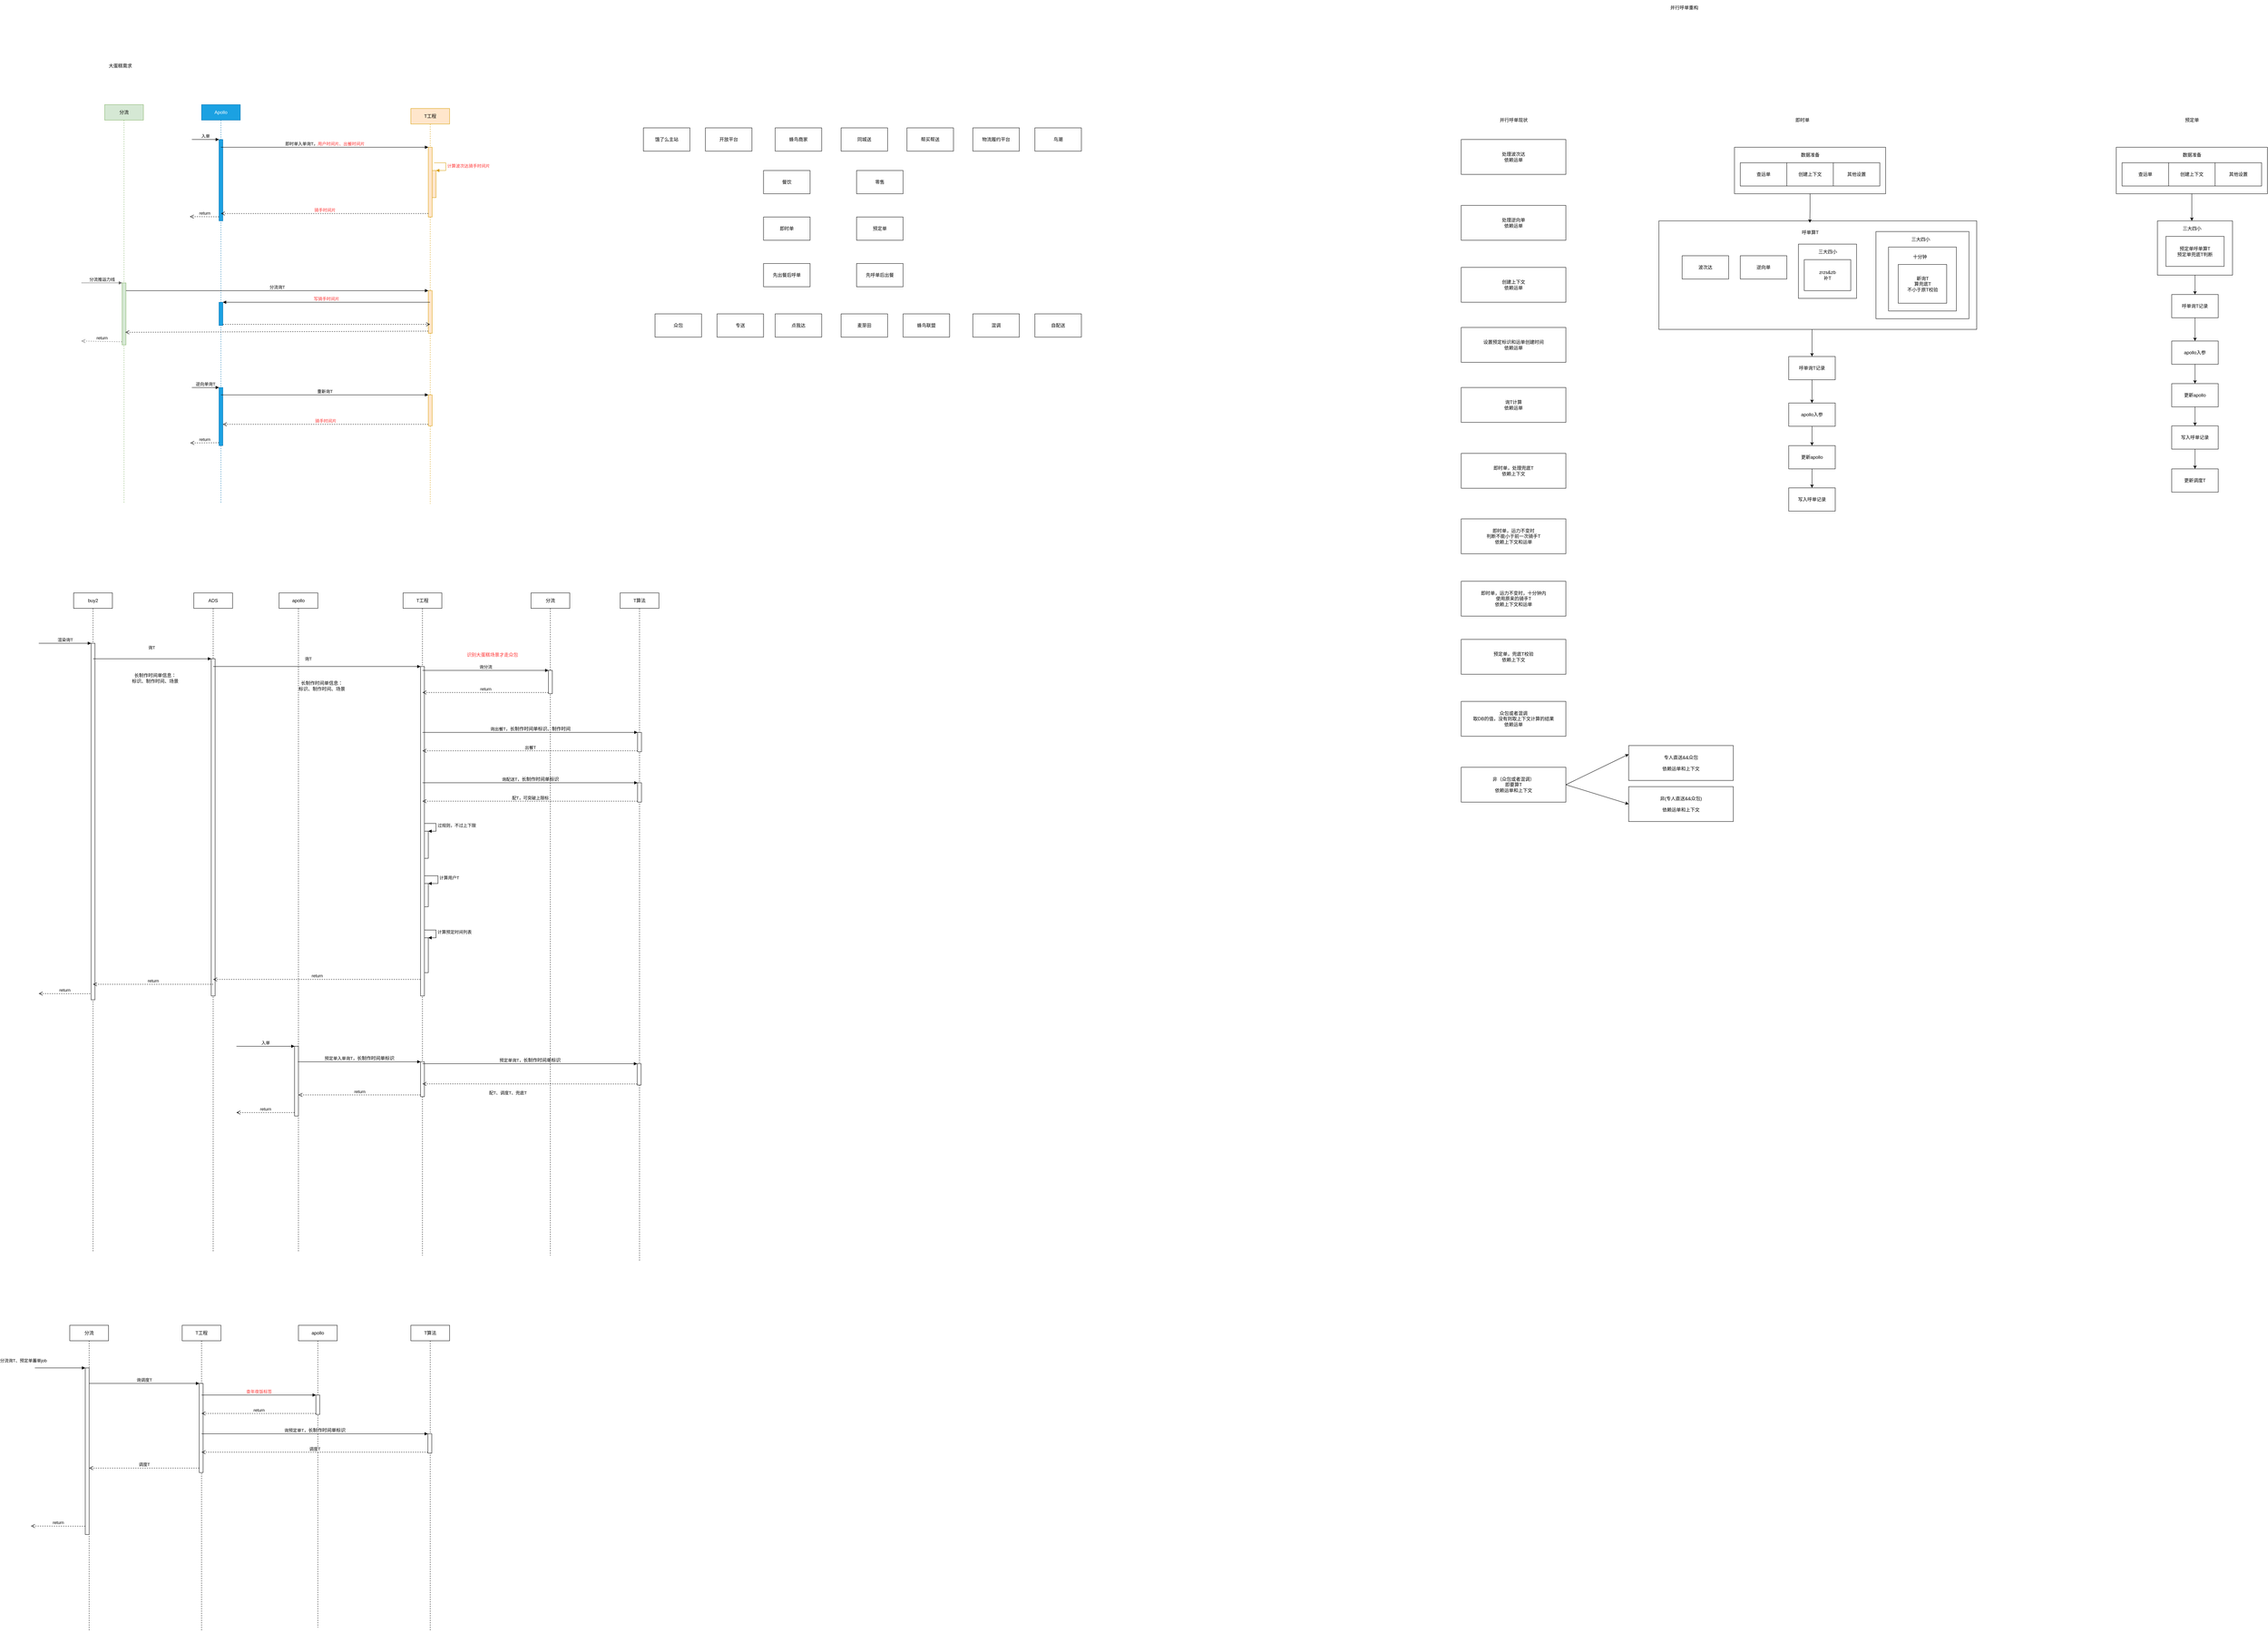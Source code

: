 <mxfile version="20.8.14" type="github">
  <diagram id="E3jALuVVR5PxI1aeyk7M" name="第 1 页">
    <mxGraphModel dx="3592" dy="2516" grid="1" gridSize="10" guides="1" tooltips="1" connect="1" arrows="1" fold="1" page="1" pageScale="1" pageWidth="827" pageHeight="1169" math="0" shadow="0">
      <root>
        <mxCell id="0" />
        <mxCell id="1" parent="0" />
        <mxCell id="zamYdvRCqPIExTTeQIOF-80" value="" style="edgeStyle=orthogonalEdgeStyle;rounded=0;orthogonalLoop=1;jettySize=auto;html=1;" edge="1" parent="1" source="zamYdvRCqPIExTTeQIOF-67" target="zamYdvRCqPIExTTeQIOF-77">
          <mxGeometry relative="1" as="geometry" />
        </mxCell>
        <mxCell id="zamYdvRCqPIExTTeQIOF-67" value="" style="whiteSpace=wrap;html=1;" vertex="1" parent="1">
          <mxGeometry x="5086.26" y="310" width="193.74" height="140" as="geometry" />
        </mxCell>
        <mxCell id="zamYdvRCqPIExTTeQIOF-45" value="" style="whiteSpace=wrap;html=1;" vertex="1" parent="1">
          <mxGeometry x="3800" y="310" width="820" height="280" as="geometry" />
        </mxCell>
        <mxCell id="zamYdvRCqPIExTTeQIOF-64" value="" style="whiteSpace=wrap;html=1;" vertex="1" parent="1">
          <mxGeometry x="4160" y="370" width="150" height="140" as="geometry" />
        </mxCell>
        <mxCell id="zamYdvRCqPIExTTeQIOF-48" style="edgeStyle=orthogonalEdgeStyle;rounded=0;orthogonalLoop=1;jettySize=auto;html=1;entryX=0.5;entryY=0;entryDx=0;entryDy=0;" edge="1" parent="1" source="zamYdvRCqPIExTTeQIOF-45" target="zamYdvRCqPIExTTeQIOF-44">
          <mxGeometry relative="1" as="geometry">
            <Array as="points">
              <mxPoint x="4195" y="630" />
              <mxPoint x="4195" y="630" />
            </Array>
          </mxGeometry>
        </mxCell>
        <mxCell id="zamYdvRCqPIExTTeQIOF-37" value="" style="whiteSpace=wrap;html=1;" vertex="1" parent="1">
          <mxGeometry x="4360" y="337.5" width="240" height="225" as="geometry" />
        </mxCell>
        <mxCell id="zamYdvRCqPIExTTeQIOF-35" value="" style="whiteSpace=wrap;html=1;" vertex="1" parent="1">
          <mxGeometry x="4392.5" y="377.5" width="175" height="165" as="geometry" />
        </mxCell>
        <mxCell id="e2RcNM_Y5yWlaevunkYN-1" value="Apollo" style="shape=umlLifeline;perimeter=lifelinePerimeter;whiteSpace=wrap;html=1;container=1;collapsible=0;recursiveResize=0;outlineConnect=0;fillColor=#1ba1e2;fontColor=#ffffff;strokeColor=#006EAF;" parent="1" vertex="1">
          <mxGeometry x="40" y="10" width="100" height="1030" as="geometry" />
        </mxCell>
        <mxCell id="e2RcNM_Y5yWlaevunkYN-4" value="" style="html=1;points=[];perimeter=orthogonalPerimeter;fillColor=#1ba1e2;fontColor=#ffffff;strokeColor=#006EAF;" parent="e2RcNM_Y5yWlaevunkYN-1" vertex="1">
          <mxGeometry x="45" y="90" width="10" height="210" as="geometry" />
        </mxCell>
        <mxCell id="e2RcNM_Y5yWlaevunkYN-5" value="入单" style="html=1;verticalAlign=bottom;endArrow=block;entryX=0;entryY=0;rounded=0;" parent="e2RcNM_Y5yWlaevunkYN-1" target="e2RcNM_Y5yWlaevunkYN-4" edge="1">
          <mxGeometry relative="1" as="geometry">
            <mxPoint x="-25" y="90" as="sourcePoint" />
          </mxGeometry>
        </mxCell>
        <mxCell id="e2RcNM_Y5yWlaevunkYN-6" value="return" style="html=1;verticalAlign=bottom;endArrow=open;dashed=1;endSize=8;exitX=0;exitY=0.95;rounded=0;" parent="e2RcNM_Y5yWlaevunkYN-1" source="e2RcNM_Y5yWlaevunkYN-4" edge="1">
          <mxGeometry relative="1" as="geometry">
            <mxPoint x="-30" y="289" as="targetPoint" />
          </mxGeometry>
        </mxCell>
        <mxCell id="e2RcNM_Y5yWlaevunkYN-29" value="" style="html=1;points=[];perimeter=orthogonalPerimeter;fontColor=#ffffff;fillColor=#1ba1e2;strokeColor=#006EAF;" parent="e2RcNM_Y5yWlaevunkYN-1" vertex="1">
          <mxGeometry x="45" y="510" width="10" height="60" as="geometry" />
        </mxCell>
        <mxCell id="e2RcNM_Y5yWlaevunkYN-55" value="" style="html=1;points=[];perimeter=orthogonalPerimeter;fontColor=#ffffff;fillColor=#1ba1e2;strokeColor=#006EAF;" parent="e2RcNM_Y5yWlaevunkYN-1" vertex="1">
          <mxGeometry x="45" y="730" width="10" height="150" as="geometry" />
        </mxCell>
        <mxCell id="e2RcNM_Y5yWlaevunkYN-56" value="逆向单询T" style="html=1;verticalAlign=bottom;endArrow=block;entryX=0;entryY=0;rounded=0;fontColor=#000000;" parent="e2RcNM_Y5yWlaevunkYN-1" target="e2RcNM_Y5yWlaevunkYN-55" edge="1">
          <mxGeometry relative="1" as="geometry">
            <mxPoint x="-25" y="730" as="sourcePoint" />
          </mxGeometry>
        </mxCell>
        <mxCell id="e2RcNM_Y5yWlaevunkYN-57" value="return" style="html=1;verticalAlign=bottom;endArrow=open;dashed=1;endSize=8;exitX=0;exitY=0.95;rounded=0;fontColor=#000000;" parent="e2RcNM_Y5yWlaevunkYN-1" source="e2RcNM_Y5yWlaevunkYN-55" edge="1">
          <mxGeometry relative="1" as="geometry">
            <mxPoint x="-29" y="873" as="targetPoint" />
          </mxGeometry>
        </mxCell>
        <mxCell id="e2RcNM_Y5yWlaevunkYN-2" value="T工程" style="shape=umlLifeline;perimeter=lifelinePerimeter;whiteSpace=wrap;html=1;container=1;collapsible=0;recursiveResize=0;outlineConnect=0;fillColor=#ffe6cc;strokeColor=#d79b00;" parent="1" vertex="1">
          <mxGeometry x="580" y="20" width="100" height="1020" as="geometry" />
        </mxCell>
        <mxCell id="e2RcNM_Y5yWlaevunkYN-7" value="" style="html=1;points=[];perimeter=orthogonalPerimeter;fillColor=#ffe6cc;strokeColor=#d79b00;" parent="e2RcNM_Y5yWlaevunkYN-2" vertex="1">
          <mxGeometry x="45" y="100" width="10" height="180" as="geometry" />
        </mxCell>
        <mxCell id="e2RcNM_Y5yWlaevunkYN-13" value="" style="html=1;points=[];perimeter=orthogonalPerimeter;fillColor=#ffe6cc;strokeColor=#d79b00;" parent="e2RcNM_Y5yWlaevunkYN-2" vertex="1">
          <mxGeometry x="45" y="470" width="10" height="110" as="geometry" />
        </mxCell>
        <mxCell id="e2RcNM_Y5yWlaevunkYN-26" value="" style="html=1;points=[];perimeter=orthogonalPerimeter;fillColor=#ffe6cc;strokeColor=#d79b00;" parent="e2RcNM_Y5yWlaevunkYN-2" vertex="1">
          <mxGeometry x="55" y="160" width="10" height="70" as="geometry" />
        </mxCell>
        <mxCell id="e2RcNM_Y5yWlaevunkYN-27" value="&lt;font color=&quot;#ff3333&quot;&gt;计算波次达骑手时间片&lt;/font&gt;" style="edgeStyle=orthogonalEdgeStyle;html=1;align=left;spacingLeft=2;endArrow=block;rounded=0;entryX=1;entryY=0;fontColor=#000000;fillColor=#ffe6cc;strokeColor=#d79b00;" parent="e2RcNM_Y5yWlaevunkYN-2" target="e2RcNM_Y5yWlaevunkYN-26" edge="1">
          <mxGeometry relative="1" as="geometry">
            <mxPoint x="60" y="140" as="sourcePoint" />
            <Array as="points">
              <mxPoint x="90" y="140" />
            </Array>
          </mxGeometry>
        </mxCell>
        <mxCell id="e2RcNM_Y5yWlaevunkYN-58" value="" style="html=1;points=[];perimeter=orthogonalPerimeter;fillColor=#ffe6cc;strokeColor=#d79b00;" parent="e2RcNM_Y5yWlaevunkYN-2" vertex="1">
          <mxGeometry x="45" y="739" width="10" height="80" as="geometry" />
        </mxCell>
        <mxCell id="e2RcNM_Y5yWlaevunkYN-3" value="分流" style="shape=umlLifeline;perimeter=lifelinePerimeter;whiteSpace=wrap;html=1;container=1;collapsible=0;recursiveResize=0;outlineConnect=0;fillColor=#d5e8d4;strokeColor=#82b366;" parent="1" vertex="1">
          <mxGeometry x="-210" y="10" width="100" height="1030" as="geometry" />
        </mxCell>
        <mxCell id="e2RcNM_Y5yWlaevunkYN-10" value="" style="html=1;points=[];perimeter=orthogonalPerimeter;fillColor=#d5e8d4;strokeColor=#82b366;" parent="e2RcNM_Y5yWlaevunkYN-3" vertex="1">
          <mxGeometry x="45" y="460" width="10" height="160" as="geometry" />
        </mxCell>
        <mxCell id="e2RcNM_Y5yWlaevunkYN-11" value="分流推运力线" style="html=1;verticalAlign=bottom;endArrow=block;entryX=0;entryY=0;rounded=0;fillColor=#f5f5f5;strokeColor=#666666;" parent="e2RcNM_Y5yWlaevunkYN-3" target="e2RcNM_Y5yWlaevunkYN-10" edge="1">
          <mxGeometry relative="1" as="geometry">
            <mxPoint x="-60" y="460" as="sourcePoint" />
          </mxGeometry>
        </mxCell>
        <mxCell id="e2RcNM_Y5yWlaevunkYN-12" value="return" style="html=1;verticalAlign=bottom;endArrow=open;dashed=1;endSize=8;exitX=0;exitY=0.95;rounded=0;fillColor=#f5f5f5;strokeColor=#666666;" parent="e2RcNM_Y5yWlaevunkYN-3" source="e2RcNM_Y5yWlaevunkYN-10" edge="1">
          <mxGeometry relative="1" as="geometry">
            <mxPoint x="-60" y="610" as="targetPoint" />
          </mxGeometry>
        </mxCell>
        <mxCell id="e2RcNM_Y5yWlaevunkYN-8" value="即时单入单询T，&lt;font color=&quot;#ff3333&quot;&gt;用户时间片、出餐时间片&lt;/font&gt;" style="html=1;verticalAlign=bottom;endArrow=block;entryX=0;entryY=0;rounded=0;" parent="1" source="e2RcNM_Y5yWlaevunkYN-1" target="e2RcNM_Y5yWlaevunkYN-7" edge="1">
          <mxGeometry relative="1" as="geometry">
            <mxPoint x="195" y="110" as="sourcePoint" />
          </mxGeometry>
        </mxCell>
        <mxCell id="e2RcNM_Y5yWlaevunkYN-9" value="&lt;font color=&quot;#ff3333&quot;&gt;骑手时间片&lt;/font&gt;" style="html=1;verticalAlign=bottom;endArrow=open;dashed=1;endSize=8;exitX=0;exitY=0.95;rounded=0;" parent="1" source="e2RcNM_Y5yWlaevunkYN-7" target="e2RcNM_Y5yWlaevunkYN-1" edge="1">
          <mxGeometry relative="1" as="geometry">
            <mxPoint x="200" y="170" as="targetPoint" />
          </mxGeometry>
        </mxCell>
        <mxCell id="e2RcNM_Y5yWlaevunkYN-14" value="分流询T" style="html=1;verticalAlign=bottom;endArrow=block;entryX=0;entryY=0;rounded=0;" parent="1" source="e2RcNM_Y5yWlaevunkYN-10" target="e2RcNM_Y5yWlaevunkYN-13" edge="1">
          <mxGeometry relative="1" as="geometry">
            <mxPoint x="-160" y="500" as="sourcePoint" />
          </mxGeometry>
        </mxCell>
        <mxCell id="e2RcNM_Y5yWlaevunkYN-15" value="" style="html=1;verticalAlign=bottom;endArrow=open;dashed=1;endSize=8;exitX=0;exitY=0.95;rounded=0;entryX=0.844;entryY=0.797;entryDx=0;entryDy=0;entryPerimeter=0;" parent="1" source="e2RcNM_Y5yWlaevunkYN-13" target="e2RcNM_Y5yWlaevunkYN-10" edge="1">
          <mxGeometry relative="1" as="geometry">
            <mxPoint x="-161" y="576" as="targetPoint" />
          </mxGeometry>
        </mxCell>
        <mxCell id="e2RcNM_Y5yWlaevunkYN-30" value="写骑手时间片" style="html=1;verticalAlign=bottom;endArrow=block;entryX=1;entryY=0;rounded=0;fontColor=#FF3333;" parent="1" source="e2RcNM_Y5yWlaevunkYN-2" target="e2RcNM_Y5yWlaevunkYN-29" edge="1">
          <mxGeometry relative="1" as="geometry">
            <mxPoint x="155" y="510" as="sourcePoint" />
          </mxGeometry>
        </mxCell>
        <mxCell id="e2RcNM_Y5yWlaevunkYN-31" value="" style="html=1;verticalAlign=bottom;endArrow=open;dashed=1;endSize=8;exitX=1;exitY=0.95;rounded=0;fontColor=#FF3333;" parent="1" source="e2RcNM_Y5yWlaevunkYN-29" target="e2RcNM_Y5yWlaevunkYN-2" edge="1">
          <mxGeometry relative="1" as="geometry">
            <mxPoint x="155" y="567" as="targetPoint" />
          </mxGeometry>
        </mxCell>
        <mxCell id="e2RcNM_Y5yWlaevunkYN-35" value="饿了么主站" style="whiteSpace=wrap;html=1;fontColor=#000000;" parent="1" vertex="1">
          <mxGeometry x="1180" y="70" width="120" height="60" as="geometry" />
        </mxCell>
        <mxCell id="e2RcNM_Y5yWlaevunkYN-36" value="开放平台" style="whiteSpace=wrap;html=1;fontColor=#000000;" parent="1" vertex="1">
          <mxGeometry x="1340" y="70" width="120" height="60" as="geometry" />
        </mxCell>
        <mxCell id="e2RcNM_Y5yWlaevunkYN-37" value="同城送" style="whiteSpace=wrap;html=1;fontColor=#000000;" parent="1" vertex="1">
          <mxGeometry x="1690" y="70" width="120" height="60" as="geometry" />
        </mxCell>
        <mxCell id="e2RcNM_Y5yWlaevunkYN-38" value="帮买帮送" style="whiteSpace=wrap;html=1;fontColor=#000000;" parent="1" vertex="1">
          <mxGeometry x="1860" y="70" width="120" height="60" as="geometry" />
        </mxCell>
        <mxCell id="e2RcNM_Y5yWlaevunkYN-39" value="物流履约平台" style="whiteSpace=wrap;html=1;fontColor=#000000;" parent="1" vertex="1">
          <mxGeometry x="2030" y="70" width="120" height="60" as="geometry" />
        </mxCell>
        <mxCell id="e2RcNM_Y5yWlaevunkYN-40" value="鸟潮" style="whiteSpace=wrap;html=1;fontColor=#000000;" parent="1" vertex="1">
          <mxGeometry x="2190" y="70" width="120" height="60" as="geometry" />
        </mxCell>
        <mxCell id="e2RcNM_Y5yWlaevunkYN-41" value="餐饮" style="whiteSpace=wrap;html=1;fontColor=#000000;" parent="1" vertex="1">
          <mxGeometry x="1490" y="180" width="120" height="60" as="geometry" />
        </mxCell>
        <mxCell id="e2RcNM_Y5yWlaevunkYN-42" value="零售" style="whiteSpace=wrap;html=1;fontColor=#000000;" parent="1" vertex="1">
          <mxGeometry x="1730" y="180" width="120" height="60" as="geometry" />
        </mxCell>
        <mxCell id="e2RcNM_Y5yWlaevunkYN-43" value="众包" style="whiteSpace=wrap;html=1;fontColor=#000000;" parent="1" vertex="1">
          <mxGeometry x="1210" y="550" width="120" height="60" as="geometry" />
        </mxCell>
        <mxCell id="e2RcNM_Y5yWlaevunkYN-44" value="专送" style="whiteSpace=wrap;html=1;fontColor=#000000;" parent="1" vertex="1">
          <mxGeometry x="1370" y="550" width="120" height="60" as="geometry" />
        </mxCell>
        <mxCell id="e2RcNM_Y5yWlaevunkYN-45" value="混调" style="whiteSpace=wrap;html=1;fontColor=#000000;" parent="1" vertex="1">
          <mxGeometry x="2030" y="550" width="120" height="60" as="geometry" />
        </mxCell>
        <mxCell id="e2RcNM_Y5yWlaevunkYN-46" value="自配送" style="whiteSpace=wrap;html=1;fontColor=#000000;" parent="1" vertex="1">
          <mxGeometry x="2190" y="550" width="120" height="60" as="geometry" />
        </mxCell>
        <mxCell id="e2RcNM_Y5yWlaevunkYN-47" value="即时单" style="whiteSpace=wrap;html=1;fontColor=#000000;" parent="1" vertex="1">
          <mxGeometry x="1490" y="300" width="120" height="60" as="geometry" />
        </mxCell>
        <mxCell id="e2RcNM_Y5yWlaevunkYN-48" value="预定单" style="whiteSpace=wrap;html=1;fontColor=#000000;" parent="1" vertex="1">
          <mxGeometry x="1730" y="300" width="120" height="60" as="geometry" />
        </mxCell>
        <mxCell id="e2RcNM_Y5yWlaevunkYN-49" value="先出餐后呼单" style="whiteSpace=wrap;html=1;fontColor=#000000;" parent="1" vertex="1">
          <mxGeometry x="1490" y="420" width="120" height="60" as="geometry" />
        </mxCell>
        <mxCell id="e2RcNM_Y5yWlaevunkYN-50" value="先呼单后出餐" style="whiteSpace=wrap;html=1;fontColor=#000000;" parent="1" vertex="1">
          <mxGeometry x="1730" y="420" width="120" height="60" as="geometry" />
        </mxCell>
        <mxCell id="e2RcNM_Y5yWlaevunkYN-51" value="蜂鸟商家" style="whiteSpace=wrap;html=1;fontColor=#000000;" parent="1" vertex="1">
          <mxGeometry x="1520" y="70" width="120" height="60" as="geometry" />
        </mxCell>
        <mxCell id="e2RcNM_Y5yWlaevunkYN-52" value="点我达" style="whiteSpace=wrap;html=1;fontColor=#000000;" parent="1" vertex="1">
          <mxGeometry x="1520" y="550" width="120" height="60" as="geometry" />
        </mxCell>
        <mxCell id="e2RcNM_Y5yWlaevunkYN-53" value="麦芽田" style="whiteSpace=wrap;html=1;fontColor=#000000;" parent="1" vertex="1">
          <mxGeometry x="1690" y="550" width="120" height="60" as="geometry" />
        </mxCell>
        <mxCell id="e2RcNM_Y5yWlaevunkYN-54" value="蜂鸟联盟" style="whiteSpace=wrap;html=1;fontColor=#000000;" parent="1" vertex="1">
          <mxGeometry x="1850" y="550" width="120" height="60" as="geometry" />
        </mxCell>
        <mxCell id="e2RcNM_Y5yWlaevunkYN-59" value="重新询T" style="html=1;verticalAlign=bottom;endArrow=block;entryX=0;entryY=0;rounded=0;fontColor=#000000;" parent="1" target="e2RcNM_Y5yWlaevunkYN-58" edge="1">
          <mxGeometry relative="1" as="geometry">
            <mxPoint x="90.25" y="759" as="sourcePoint" />
          </mxGeometry>
        </mxCell>
        <mxCell id="e2RcNM_Y5yWlaevunkYN-60" value="&lt;span style=&quot;color: rgb(255, 51, 51);&quot;&gt;骑手时间片&lt;/span&gt;" style="html=1;verticalAlign=bottom;endArrow=open;dashed=1;endSize=8;exitX=0;exitY=0.95;rounded=0;fontColor=#000000;" parent="1" source="e2RcNM_Y5yWlaevunkYN-58" target="e2RcNM_Y5yWlaevunkYN-55" edge="1">
          <mxGeometry relative="1" as="geometry">
            <mxPoint x="555" y="835" as="targetPoint" />
          </mxGeometry>
        </mxCell>
        <mxCell id="AoUmKHOgmjfq3gmo8bAv-2" value="buy2" style="shape=umlLifeline;perimeter=lifelinePerimeter;whiteSpace=wrap;html=1;container=1;collapsible=0;recursiveResize=0;outlineConnect=0;" parent="1" vertex="1">
          <mxGeometry x="-290" y="1270" width="100" height="1700" as="geometry" />
        </mxCell>
        <mxCell id="AoUmKHOgmjfq3gmo8bAv-10" value="" style="html=1;points=[];perimeter=orthogonalPerimeter;" parent="AoUmKHOgmjfq3gmo8bAv-2" vertex="1">
          <mxGeometry x="45" y="130" width="10" height="920" as="geometry" />
        </mxCell>
        <mxCell id="AoUmKHOgmjfq3gmo8bAv-11" value="渲染询T" style="html=1;verticalAlign=bottom;endArrow=block;entryX=0;entryY=0;rounded=0;" parent="AoUmKHOgmjfq3gmo8bAv-2" target="AoUmKHOgmjfq3gmo8bAv-10" edge="1">
          <mxGeometry relative="1" as="geometry">
            <mxPoint x="-90" y="130" as="sourcePoint" />
          </mxGeometry>
        </mxCell>
        <mxCell id="AoUmKHOgmjfq3gmo8bAv-12" value="return" style="html=1;verticalAlign=bottom;endArrow=open;dashed=1;endSize=8;rounded=0;exitX=-0.2;exitY=0.983;exitDx=0;exitDy=0;exitPerimeter=0;" parent="AoUmKHOgmjfq3gmo8bAv-2" source="AoUmKHOgmjfq3gmo8bAv-10" edge="1">
          <mxGeometry relative="1" as="geometry">
            <mxPoint x="-90" y="1034" as="targetPoint" />
          </mxGeometry>
        </mxCell>
        <mxCell id="AoUmKHOgmjfq3gmo8bAv-3" value="ADS" style="shape=umlLifeline;perimeter=lifelinePerimeter;whiteSpace=wrap;html=1;container=1;collapsible=0;recursiveResize=0;outlineConnect=0;" parent="1" vertex="1">
          <mxGeometry x="20" y="1270" width="100" height="1700" as="geometry" />
        </mxCell>
        <mxCell id="AoUmKHOgmjfq3gmo8bAv-13" value="" style="html=1;points=[];perimeter=orthogonalPerimeter;" parent="AoUmKHOgmjfq3gmo8bAv-3" vertex="1">
          <mxGeometry x="45" y="170" width="10" height="870" as="geometry" />
        </mxCell>
        <mxCell id="AoUmKHOgmjfq3gmo8bAv-4" value="T工程" style="shape=umlLifeline;perimeter=lifelinePerimeter;whiteSpace=wrap;html=1;container=1;collapsible=0;recursiveResize=0;outlineConnect=0;" parent="1" vertex="1">
          <mxGeometry x="560" y="1270" width="100" height="1710" as="geometry" />
        </mxCell>
        <mxCell id="AoUmKHOgmjfq3gmo8bAv-16" value="" style="html=1;points=[];perimeter=orthogonalPerimeter;" parent="AoUmKHOgmjfq3gmo8bAv-4" vertex="1">
          <mxGeometry x="45" y="190" width="10" height="850" as="geometry" />
        </mxCell>
        <mxCell id="AoUmKHOgmjfq3gmo8bAv-35" value="" style="html=1;points=[];perimeter=orthogonalPerimeter;" parent="AoUmKHOgmjfq3gmo8bAv-4" vertex="1">
          <mxGeometry x="55" y="615" width="10" height="70" as="geometry" />
        </mxCell>
        <mxCell id="AoUmKHOgmjfq3gmo8bAv-36" value="过规则，不过上下限" style="edgeStyle=orthogonalEdgeStyle;html=1;align=left;spacingLeft=2;endArrow=block;rounded=0;entryX=1;entryY=0;fontColor=#000000;" parent="AoUmKHOgmjfq3gmo8bAv-4" target="AoUmKHOgmjfq3gmo8bAv-35" edge="1">
          <mxGeometry relative="1" as="geometry">
            <mxPoint x="55" y="595" as="sourcePoint" />
            <Array as="points">
              <mxPoint x="85" y="595" />
            </Array>
          </mxGeometry>
        </mxCell>
        <mxCell id="AoUmKHOgmjfq3gmo8bAv-37" value="" style="html=1;points=[];perimeter=orthogonalPerimeter;" parent="AoUmKHOgmjfq3gmo8bAv-4" vertex="1">
          <mxGeometry x="55" y="750" width="10" height="60" as="geometry" />
        </mxCell>
        <mxCell id="AoUmKHOgmjfq3gmo8bAv-38" value="计算用户T" style="edgeStyle=orthogonalEdgeStyle;html=1;align=left;spacingLeft=2;endArrow=block;rounded=0;entryX=1;entryY=0;" parent="AoUmKHOgmjfq3gmo8bAv-4" target="AoUmKHOgmjfq3gmo8bAv-37" edge="1">
          <mxGeometry relative="1" as="geometry">
            <mxPoint x="55" y="730" as="sourcePoint" />
            <Array as="points">
              <mxPoint x="90" y="730" />
            </Array>
          </mxGeometry>
        </mxCell>
        <mxCell id="AoUmKHOgmjfq3gmo8bAv-39" value="" style="html=1;points=[];perimeter=orthogonalPerimeter;" parent="AoUmKHOgmjfq3gmo8bAv-4" vertex="1">
          <mxGeometry x="55" y="890" width="10" height="90" as="geometry" />
        </mxCell>
        <mxCell id="AoUmKHOgmjfq3gmo8bAv-40" value="计算预定时间列表" style="edgeStyle=orthogonalEdgeStyle;html=1;align=left;spacingLeft=2;endArrow=block;rounded=0;entryX=1;entryY=0;" parent="AoUmKHOgmjfq3gmo8bAv-4" target="AoUmKHOgmjfq3gmo8bAv-39" edge="1">
          <mxGeometry relative="1" as="geometry">
            <mxPoint x="55" y="870" as="sourcePoint" />
            <Array as="points">
              <mxPoint x="85" y="870" />
            </Array>
          </mxGeometry>
        </mxCell>
        <mxCell id="AoUmKHOgmjfq3gmo8bAv-50" value="" style="html=1;points=[];perimeter=orthogonalPerimeter;" parent="AoUmKHOgmjfq3gmo8bAv-4" vertex="1">
          <mxGeometry x="45" y="1210" width="10" height="90" as="geometry" />
        </mxCell>
        <mxCell id="AoUmKHOgmjfq3gmo8bAv-6" value="T算法" style="shape=umlLifeline;perimeter=lifelinePerimeter;whiteSpace=wrap;html=1;container=1;collapsible=0;recursiveResize=0;outlineConnect=0;" parent="1" vertex="1">
          <mxGeometry x="1120" y="1270" width="100" height="1725" as="geometry" />
        </mxCell>
        <mxCell id="AoUmKHOgmjfq3gmo8bAv-25" value="" style="html=1;points=[];perimeter=orthogonalPerimeter;" parent="AoUmKHOgmjfq3gmo8bAv-6" vertex="1">
          <mxGeometry x="45" y="360" width="10" height="50" as="geometry" />
        </mxCell>
        <mxCell id="AoUmKHOgmjfq3gmo8bAv-32" value="" style="html=1;points=[];perimeter=orthogonalPerimeter;" parent="AoUmKHOgmjfq3gmo8bAv-6" vertex="1">
          <mxGeometry x="45" y="490" width="10" height="50" as="geometry" />
        </mxCell>
        <mxCell id="AoUmKHOgmjfq3gmo8bAv-53" value="" style="html=1;points=[];perimeter=orthogonalPerimeter;" parent="AoUmKHOgmjfq3gmo8bAv-6" vertex="1">
          <mxGeometry x="44" y="1215" width="10" height="55" as="geometry" />
        </mxCell>
        <mxCell id="AoUmKHOgmjfq3gmo8bAv-14" value="&lt;font color=&quot;#000000&quot;&gt;询T&lt;/font&gt;" style="html=1;verticalAlign=bottom;endArrow=block;entryX=0;entryY=0;rounded=0;fontColor=#FF3333;" parent="1" source="AoUmKHOgmjfq3gmo8bAv-2" target="AoUmKHOgmjfq3gmo8bAv-13" edge="1">
          <mxGeometry x="-0.014" y="20" relative="1" as="geometry">
            <mxPoint x="5" y="1440" as="sourcePoint" />
            <mxPoint as="offset" />
          </mxGeometry>
        </mxCell>
        <mxCell id="AoUmKHOgmjfq3gmo8bAv-17" value="" style="html=1;verticalAlign=bottom;endArrow=block;entryX=0;entryY=0;rounded=0;" parent="1" source="AoUmKHOgmjfq3gmo8bAv-3" target="AoUmKHOgmjfq3gmo8bAv-16" edge="1">
          <mxGeometry relative="1" as="geometry">
            <mxPoint x="455" y="1460" as="sourcePoint" />
          </mxGeometry>
        </mxCell>
        <mxCell id="AoUmKHOgmjfq3gmo8bAv-19" value="&lt;span style=&quot;font-size: 11px; background-color: rgb(255, 255, 255);&quot;&gt;&lt;font color=&quot;#000000&quot;&gt;询T&lt;/font&gt;&lt;/span&gt;" style="text;html=1;align=center;verticalAlign=middle;resizable=0;points=[];autosize=1;strokeColor=none;fillColor=none;fontColor=#FF3333;" parent="1" vertex="1">
          <mxGeometry x="290" y="1420" width="50" height="40" as="geometry" />
        </mxCell>
        <mxCell id="AoUmKHOgmjfq3gmo8bAv-26" value="&lt;font color=&quot;#000000&quot;&gt;询出餐T，&lt;/font&gt;&lt;span style=&quot;color: rgb(0, 0, 0); font-size: 12px; background-color: rgb(251, 251, 251);&quot;&gt;长制作时间单标识、制作时间&lt;/span&gt;" style="html=1;verticalAlign=bottom;endArrow=block;entryX=0;entryY=0;rounded=0;fontColor=#FF3333;" parent="1" source="AoUmKHOgmjfq3gmo8bAv-4" target="AoUmKHOgmjfq3gmo8bAv-25" edge="1">
          <mxGeometry relative="1" as="geometry">
            <mxPoint x="650" y="1620" as="sourcePoint" />
          </mxGeometry>
        </mxCell>
        <mxCell id="AoUmKHOgmjfq3gmo8bAv-27" value="出餐T" style="html=1;verticalAlign=bottom;endArrow=open;dashed=1;endSize=8;exitX=0;exitY=0.95;rounded=0;" parent="1" source="AoUmKHOgmjfq3gmo8bAv-25" target="AoUmKHOgmjfq3gmo8bAv-4" edge="1">
          <mxGeometry relative="1" as="geometry">
            <mxPoint x="740" y="1677" as="targetPoint" />
          </mxGeometry>
        </mxCell>
        <mxCell id="AoUmKHOgmjfq3gmo8bAv-33" value="&lt;font color=&quot;#000000&quot;&gt;询配送T，&lt;/font&gt;&lt;span style=&quot;color: rgb(0, 0, 0); font-size: 12px; background-color: rgb(251, 251, 251);&quot;&gt;长制作时间单标识&lt;/span&gt;" style="html=1;verticalAlign=bottom;endArrow=block;entryX=0;entryY=0;rounded=0;fontColor=#FF3333;" parent="1" source="AoUmKHOgmjfq3gmo8bAv-4" target="AoUmKHOgmjfq3gmo8bAv-32" edge="1">
          <mxGeometry relative="1" as="geometry">
            <mxPoint x="1078" y="1760" as="sourcePoint" />
          </mxGeometry>
        </mxCell>
        <mxCell id="AoUmKHOgmjfq3gmo8bAv-34" value="配T，可突破上限标" style="html=1;verticalAlign=bottom;endArrow=open;dashed=1;endSize=8;exitX=0;exitY=0.95;rounded=0;" parent="1" source="AoUmKHOgmjfq3gmo8bAv-32" target="AoUmKHOgmjfq3gmo8bAv-4" edge="1">
          <mxGeometry relative="1" as="geometry">
            <mxPoint x="1078" y="1836" as="targetPoint" />
          </mxGeometry>
        </mxCell>
        <mxCell id="AoUmKHOgmjfq3gmo8bAv-18" value="return" style="html=1;verticalAlign=bottom;endArrow=open;dashed=1;endSize=8;exitX=0;exitY=0.95;rounded=0;" parent="1" source="AoUmKHOgmjfq3gmo8bAv-16" target="AoUmKHOgmjfq3gmo8bAv-3" edge="1">
          <mxGeometry relative="1" as="geometry">
            <mxPoint x="340" y="1906" as="targetPoint" />
          </mxGeometry>
        </mxCell>
        <mxCell id="AoUmKHOgmjfq3gmo8bAv-15" value="return" style="html=1;verticalAlign=bottom;endArrow=open;dashed=1;endSize=8;rounded=0;" parent="1" target="AoUmKHOgmjfq3gmo8bAv-2" edge="1">
          <mxGeometry relative="1" as="geometry">
            <mxPoint x="-80" y="2272.667" as="targetPoint" />
            <mxPoint x="70" y="2280" as="sourcePoint" />
          </mxGeometry>
        </mxCell>
        <mxCell id="AoUmKHOgmjfq3gmo8bAv-42" value="apollo" style="shape=umlLifeline;perimeter=lifelinePerimeter;whiteSpace=wrap;html=1;container=1;collapsible=0;recursiveResize=0;outlineConnect=0;" parent="1" vertex="1">
          <mxGeometry x="240" y="1270" width="100" height="1700" as="geometry" />
        </mxCell>
        <mxCell id="AoUmKHOgmjfq3gmo8bAv-47" value="" style="html=1;points=[];perimeter=orthogonalPerimeter;" parent="AoUmKHOgmjfq3gmo8bAv-42" vertex="1">
          <mxGeometry x="40" y="1170" width="10" height="180" as="geometry" />
        </mxCell>
        <mxCell id="AoUmKHOgmjfq3gmo8bAv-48" value="入单" style="html=1;verticalAlign=bottom;endArrow=block;entryX=0;entryY=0;rounded=0;" parent="AoUmKHOgmjfq3gmo8bAv-42" target="AoUmKHOgmjfq3gmo8bAv-47" edge="1">
          <mxGeometry relative="1" as="geometry">
            <mxPoint x="-110" y="1170" as="sourcePoint" />
          </mxGeometry>
        </mxCell>
        <mxCell id="AoUmKHOgmjfq3gmo8bAv-49" value="return" style="html=1;verticalAlign=bottom;endArrow=open;dashed=1;endSize=8;exitX=0;exitY=0.95;rounded=0;" parent="AoUmKHOgmjfq3gmo8bAv-42" source="AoUmKHOgmjfq3gmo8bAv-47" edge="1">
          <mxGeometry relative="1" as="geometry">
            <mxPoint x="-110" y="1341" as="targetPoint" />
          </mxGeometry>
        </mxCell>
        <mxCell id="AoUmKHOgmjfq3gmo8bAv-51" value="&lt;font color=&quot;#000000&quot;&gt;预定单入单询T，&lt;/font&gt;&lt;span style=&quot;color: rgb(0, 0, 0); font-size: 12px; background-color: rgb(251, 251, 251);&quot;&gt;长制作时间单标识&lt;/span&gt;" style="html=1;verticalAlign=bottom;endArrow=block;entryX=0;entryY=0;rounded=0;fontColor=#FF3333;" parent="1" target="AoUmKHOgmjfq3gmo8bAv-50" edge="1">
          <mxGeometry relative="1" as="geometry">
            <mxPoint x="288.5" y="2480" as="sourcePoint" />
          </mxGeometry>
        </mxCell>
        <mxCell id="AoUmKHOgmjfq3gmo8bAv-54" value="&lt;font color=&quot;#000000&quot;&gt;预定单询T，&lt;/font&gt;&lt;span style=&quot;color: rgb(0, 0, 0); font-size: 12px; background-color: rgb(251, 251, 251);&quot;&gt;长制作时间单标识&lt;/span&gt;" style="html=1;verticalAlign=bottom;endArrow=block;entryX=0;entryY=0;rounded=0;fontColor=#FF3333;" parent="1" source="AoUmKHOgmjfq3gmo8bAv-4" target="AoUmKHOgmjfq3gmo8bAv-53" edge="1">
          <mxGeometry relative="1" as="geometry">
            <mxPoint x="553.5" y="2490" as="sourcePoint" />
          </mxGeometry>
        </mxCell>
        <mxCell id="AoUmKHOgmjfq3gmo8bAv-55" value="" style="html=1;verticalAlign=bottom;endArrow=open;dashed=1;endSize=8;exitX=0;exitY=0.95;rounded=0;" parent="1" source="AoUmKHOgmjfq3gmo8bAv-53" edge="1">
          <mxGeometry relative="1" as="geometry">
            <mxPoint x="610" y="2537" as="targetPoint" />
          </mxGeometry>
        </mxCell>
        <mxCell id="AoUmKHOgmjfq3gmo8bAv-57" value="&lt;span style=&quot;font-size: 11px; background-color: rgb(255, 255, 255);&quot;&gt;配T、调度T、兜底T&lt;/span&gt;" style="text;html=1;align=center;verticalAlign=middle;resizable=0;points=[];autosize=1;strokeColor=none;fillColor=none;" parent="1" vertex="1">
          <mxGeometry x="740" y="2540" width="180" height="40" as="geometry" />
        </mxCell>
        <mxCell id="AoUmKHOgmjfq3gmo8bAv-52" value="return" style="html=1;verticalAlign=bottom;endArrow=open;dashed=1;endSize=8;exitX=0;exitY=0.95;rounded=0;" parent="1" source="AoUmKHOgmjfq3gmo8bAv-50" target="AoUmKHOgmjfq3gmo8bAv-47" edge="1">
          <mxGeometry relative="1" as="geometry">
            <mxPoint x="450" y="2594" as="targetPoint" />
          </mxGeometry>
        </mxCell>
        <mxCell id="AoUmKHOgmjfq3gmo8bAv-59" value="分流" style="shape=umlLifeline;perimeter=lifelinePerimeter;whiteSpace=wrap;html=1;container=1;collapsible=0;recursiveResize=0;outlineConnect=0;fontColor=#000000;" parent="1" vertex="1">
          <mxGeometry x="-300" y="3160" width="100" height="790" as="geometry" />
        </mxCell>
        <mxCell id="AoUmKHOgmjfq3gmo8bAv-62" value="" style="html=1;points=[];perimeter=orthogonalPerimeter;fontColor=#000000;" parent="AoUmKHOgmjfq3gmo8bAv-59" vertex="1">
          <mxGeometry x="40" y="110" width="10" height="430" as="geometry" />
        </mxCell>
        <mxCell id="AoUmKHOgmjfq3gmo8bAv-63" value="分流询T、预定单蓄单job" style="html=1;verticalAlign=bottom;endArrow=block;entryX=0;entryY=0;rounded=0;fontColor=#000000;" parent="AoUmKHOgmjfq3gmo8bAv-59" target="AoUmKHOgmjfq3gmo8bAv-62" edge="1">
          <mxGeometry x="-1" y="32" relative="1" as="geometry">
            <mxPoint x="-90" y="110" as="sourcePoint" />
            <mxPoint x="-30" y="22" as="offset" />
          </mxGeometry>
        </mxCell>
        <mxCell id="AoUmKHOgmjfq3gmo8bAv-64" value="return" style="html=1;verticalAlign=bottom;endArrow=open;dashed=1;endSize=8;exitX=0;exitY=0.95;rounded=0;fontColor=#000000;" parent="AoUmKHOgmjfq3gmo8bAv-59" source="AoUmKHOgmjfq3gmo8bAv-62" edge="1">
          <mxGeometry relative="1" as="geometry">
            <mxPoint x="-100" y="518" as="targetPoint" />
          </mxGeometry>
        </mxCell>
        <mxCell id="AoUmKHOgmjfq3gmo8bAv-60" value="T工程" style="shape=umlLifeline;perimeter=lifelinePerimeter;whiteSpace=wrap;html=1;container=1;collapsible=0;recursiveResize=0;outlineConnect=0;fontColor=#000000;" parent="1" vertex="1">
          <mxGeometry x="-10" y="3160" width="100" height="790" as="geometry" />
        </mxCell>
        <mxCell id="AoUmKHOgmjfq3gmo8bAv-65" value="" style="html=1;points=[];perimeter=orthogonalPerimeter;fontColor=#000000;" parent="AoUmKHOgmjfq3gmo8bAv-60" vertex="1">
          <mxGeometry x="44" y="150" width="10" height="230" as="geometry" />
        </mxCell>
        <mxCell id="AoUmKHOgmjfq3gmo8bAv-61" value="apollo" style="shape=umlLifeline;perimeter=lifelinePerimeter;whiteSpace=wrap;html=1;container=1;collapsible=0;recursiveResize=0;outlineConnect=0;fontColor=#000000;" parent="1" vertex="1">
          <mxGeometry x="290" y="3160" width="100" height="780" as="geometry" />
        </mxCell>
        <mxCell id="AoUmKHOgmjfq3gmo8bAv-69" value="" style="html=1;points=[];perimeter=orthogonalPerimeter;fontColor=#000000;" parent="AoUmKHOgmjfq3gmo8bAv-61" vertex="1">
          <mxGeometry x="45" y="180" width="10" height="50" as="geometry" />
        </mxCell>
        <mxCell id="AoUmKHOgmjfq3gmo8bAv-66" value="询调度T" style="html=1;verticalAlign=bottom;endArrow=block;entryX=0;entryY=0;rounded=0;fontColor=#000000;" parent="1" source="AoUmKHOgmjfq3gmo8bAv-59" target="AoUmKHOgmjfq3gmo8bAv-65" edge="1">
          <mxGeometry relative="1" as="geometry">
            <mxPoint x="-160" y="3310" as="sourcePoint" />
          </mxGeometry>
        </mxCell>
        <mxCell id="AoUmKHOgmjfq3gmo8bAv-67" value="调度T" style="html=1;verticalAlign=bottom;endArrow=open;dashed=1;endSize=8;exitX=0;exitY=0.95;rounded=0;fontColor=#000000;" parent="1" source="AoUmKHOgmjfq3gmo8bAv-65" target="AoUmKHOgmjfq3gmo8bAv-59" edge="1">
          <mxGeometry relative="1" as="geometry">
            <mxPoint x="-36" y="3386" as="targetPoint" />
          </mxGeometry>
        </mxCell>
        <mxCell id="AoUmKHOgmjfq3gmo8bAv-68" value="T算法" style="shape=umlLifeline;perimeter=lifelinePerimeter;whiteSpace=wrap;html=1;container=1;collapsible=0;recursiveResize=0;outlineConnect=0;fontColor=#000000;" parent="1" vertex="1">
          <mxGeometry x="580" y="3160" width="100" height="790" as="geometry" />
        </mxCell>
        <mxCell id="AoUmKHOgmjfq3gmo8bAv-75" value="" style="html=1;points=[];perimeter=orthogonalPerimeter;fontColor=#000000;" parent="AoUmKHOgmjfq3gmo8bAv-68" vertex="1">
          <mxGeometry x="44" y="280" width="10" height="50" as="geometry" />
        </mxCell>
        <mxCell id="AoUmKHOgmjfq3gmo8bAv-70" value="&lt;font color=&quot;#ff3333&quot;&gt;查年夜饭标签&lt;/font&gt;" style="html=1;verticalAlign=bottom;endArrow=block;entryX=0;entryY=0;rounded=0;fontColor=#000000;" parent="1" source="AoUmKHOgmjfq3gmo8bAv-60" target="AoUmKHOgmjfq3gmo8bAv-69" edge="1">
          <mxGeometry relative="1" as="geometry">
            <mxPoint x="265" y="3340" as="sourcePoint" />
          </mxGeometry>
        </mxCell>
        <mxCell id="AoUmKHOgmjfq3gmo8bAv-71" value="return" style="html=1;verticalAlign=bottom;endArrow=open;dashed=1;endSize=8;exitX=0;exitY=0.95;rounded=0;fontColor=#000000;" parent="1" source="AoUmKHOgmjfq3gmo8bAv-69" target="AoUmKHOgmjfq3gmo8bAv-60" edge="1">
          <mxGeometry relative="1" as="geometry">
            <mxPoint x="265" y="3416" as="targetPoint" />
          </mxGeometry>
        </mxCell>
        <mxCell id="AoUmKHOgmjfq3gmo8bAv-76" value="询预定单T，&lt;span style=&quot;font-size: 12px; background-color: rgb(251, 251, 251);&quot;&gt;长制作时间单标识&lt;/span&gt;" style="html=1;verticalAlign=bottom;endArrow=block;entryX=0;entryY=0;rounded=0;fontColor=#000000;" parent="1" source="AoUmKHOgmjfq3gmo8bAv-60" target="AoUmKHOgmjfq3gmo8bAv-75" edge="1">
          <mxGeometry relative="1" as="geometry">
            <mxPoint x="554" y="3440" as="sourcePoint" />
          </mxGeometry>
        </mxCell>
        <mxCell id="AoUmKHOgmjfq3gmo8bAv-77" value="调度T" style="html=1;verticalAlign=bottom;endArrow=open;dashed=1;endSize=8;exitX=0;exitY=0.95;rounded=0;fontColor=#000000;" parent="1" source="AoUmKHOgmjfq3gmo8bAv-75" target="AoUmKHOgmjfq3gmo8bAv-60" edge="1">
          <mxGeometry relative="1" as="geometry">
            <mxPoint x="554" y="3516" as="targetPoint" />
          </mxGeometry>
        </mxCell>
        <mxCell id="9se46bVj3GfnI24Nl3E_-1" value="长制作时间单信息：&lt;br&gt;标识、制作时间、场景" style="text;html=1;align=center;verticalAlign=middle;resizable=0;points=[];autosize=1;strokeColor=none;fillColor=none;" parent="1" vertex="1">
          <mxGeometry x="-180" y="1460" width="200" height="60" as="geometry" />
        </mxCell>
        <mxCell id="9se46bVj3GfnI24Nl3E_-3" value="长制作时间单信息：&lt;br&gt;标识、制作时间、场景" style="text;html=1;align=center;verticalAlign=middle;resizable=0;points=[];autosize=1;strokeColor=none;fillColor=none;" parent="1" vertex="1">
          <mxGeometry x="250" y="1480" width="200" height="60" as="geometry" />
        </mxCell>
        <mxCell id="9se46bVj3GfnI24Nl3E_-4" value="分流" style="shape=umlLifeline;perimeter=lifelinePerimeter;whiteSpace=wrap;html=1;container=1;collapsible=0;recursiveResize=0;outlineConnect=0;" parent="1" vertex="1">
          <mxGeometry x="890" y="1270" width="100" height="1710" as="geometry" />
        </mxCell>
        <mxCell id="9se46bVj3GfnI24Nl3E_-13" value="" style="html=1;points=[];perimeter=orthogonalPerimeter;fontColor=#000000;" parent="9se46bVj3GfnI24Nl3E_-4" vertex="1">
          <mxGeometry x="45" y="200" width="10" height="60" as="geometry" />
        </mxCell>
        <mxCell id="9se46bVj3GfnI24Nl3E_-15" value="return" style="html=1;verticalAlign=bottom;endArrow=open;dashed=1;endSize=8;exitX=0;exitY=0.95;rounded=0;fontColor=#000000;" parent="1" source="9se46bVj3GfnI24Nl3E_-13" target="AoUmKHOgmjfq3gmo8bAv-4" edge="1">
          <mxGeometry relative="1" as="geometry">
            <mxPoint x="865" y="1546" as="targetPoint" />
          </mxGeometry>
        </mxCell>
        <mxCell id="9se46bVj3GfnI24Nl3E_-14" value="询分流" style="html=1;verticalAlign=bottom;endArrow=block;entryX=0;entryY=0;rounded=0;fontColor=#000000;" parent="1" source="AoUmKHOgmjfq3gmo8bAv-4" target="9se46bVj3GfnI24Nl3E_-13" edge="1">
          <mxGeometry relative="1" as="geometry">
            <mxPoint x="865" y="1470" as="sourcePoint" />
          </mxGeometry>
        </mxCell>
        <mxCell id="9se46bVj3GfnI24Nl3E_-16" value="&lt;font color=&quot;#ff3333&quot;&gt;识别大蛋糕场景才走众包&lt;/font&gt;" style="text;html=1;align=center;verticalAlign=middle;resizable=0;points=[];autosize=1;strokeColor=none;fillColor=none;fontColor=#000000;" parent="1" vertex="1">
          <mxGeometry x="680" y="1410" width="220" height="40" as="geometry" />
        </mxCell>
        <mxCell id="zamYdvRCqPIExTTeQIOF-1" value="大蛋糕需求" style="text;html=1;align=center;verticalAlign=middle;resizable=0;points=[];autosize=1;strokeColor=none;fillColor=none;" vertex="1" parent="1">
          <mxGeometry x="-225" y="-110" width="110" height="40" as="geometry" />
        </mxCell>
        <mxCell id="zamYdvRCqPIExTTeQIOF-2" value="并行呼单重构" style="text;html=1;align=center;verticalAlign=middle;resizable=0;points=[];autosize=1;strokeColor=none;fillColor=none;" vertex="1" parent="1">
          <mxGeometry x="3800" y="-260" width="130" height="40" as="geometry" />
        </mxCell>
        <mxCell id="zamYdvRCqPIExTTeQIOF-3" value="处理波次达&lt;br&gt;依赖运单" style="whiteSpace=wrap;html=1;" vertex="1" parent="1">
          <mxGeometry x="3290" y="100" width="270" height="90" as="geometry" />
        </mxCell>
        <mxCell id="zamYdvRCqPIExTTeQIOF-4" value="创建上下文&lt;br&gt;依赖运单" style="whiteSpace=wrap;html=1;" vertex="1" parent="1">
          <mxGeometry x="3290" y="430" width="270" height="90" as="geometry" />
        </mxCell>
        <mxCell id="zamYdvRCqPIExTTeQIOF-5" value="处理逆向单&lt;br&gt;依赖运单" style="whiteSpace=wrap;html=1;" vertex="1" parent="1">
          <mxGeometry x="3290" y="270" width="270" height="90" as="geometry" />
        </mxCell>
        <mxCell id="zamYdvRCqPIExTTeQIOF-6" value="并行呼单现状" style="text;html=1;align=center;verticalAlign=middle;resizable=0;points=[];autosize=1;strokeColor=none;fillColor=none;" vertex="1" parent="1">
          <mxGeometry x="3360" y="30" width="130" height="40" as="geometry" />
        </mxCell>
        <mxCell id="zamYdvRCqPIExTTeQIOF-7" value="设置预定标识和运单创建时间&lt;br&gt;依赖运单" style="whiteSpace=wrap;html=1;" vertex="1" parent="1">
          <mxGeometry x="3290" y="585" width="270" height="90" as="geometry" />
        </mxCell>
        <mxCell id="zamYdvRCqPIExTTeQIOF-8" value="询T计算&lt;br&gt;依赖运单" style="whiteSpace=wrap;html=1;" vertex="1" parent="1">
          <mxGeometry x="3290" y="740" width="270" height="90" as="geometry" />
        </mxCell>
        <mxCell id="zamYdvRCqPIExTTeQIOF-9" value="即时单，处理兜底T&lt;br&gt;依赖上下文" style="whiteSpace=wrap;html=1;" vertex="1" parent="1">
          <mxGeometry x="3290" y="910" width="270" height="90" as="geometry" />
        </mxCell>
        <mxCell id="zamYdvRCqPIExTTeQIOF-10" value="即时单，运力不变时&lt;br&gt;判断不能小于前一次骑手T&lt;br&gt;依赖上下文和运单" style="whiteSpace=wrap;html=1;" vertex="1" parent="1">
          <mxGeometry x="3290" y="1079" width="270" height="90" as="geometry" />
        </mxCell>
        <mxCell id="zamYdvRCqPIExTTeQIOF-11" value="即时单，运力不变时，十分钟内&lt;br&gt;使用原来的骑手T&lt;br&gt;依赖上下文和运单" style="whiteSpace=wrap;html=1;" vertex="1" parent="1">
          <mxGeometry x="3290" y="1240" width="270" height="90" as="geometry" />
        </mxCell>
        <mxCell id="zamYdvRCqPIExTTeQIOF-12" value="预定单，兜底T校验&lt;br&gt;依赖上下文" style="whiteSpace=wrap;html=1;" vertex="1" parent="1">
          <mxGeometry x="3290" y="1390" width="270" height="90" as="geometry" />
        </mxCell>
        <mxCell id="zamYdvRCqPIExTTeQIOF-13" value="众包或者混调&lt;br&gt;取DB的值，没有则取上下文计算的结果&lt;br&gt;依赖运单" style="whiteSpace=wrap;html=1;" vertex="1" parent="1">
          <mxGeometry x="3290" y="1550" width="270" height="90" as="geometry" />
        </mxCell>
        <mxCell id="zamYdvRCqPIExTTeQIOF-14" value="非（众包或者混调）&lt;br&gt;即要算T&lt;br&gt;依赖运单和上下文" style="whiteSpace=wrap;html=1;" vertex="1" parent="1">
          <mxGeometry x="3290" y="1720" width="270" height="90" as="geometry" />
        </mxCell>
        <mxCell id="zamYdvRCqPIExTTeQIOF-15" value="专人直送&amp;amp;&amp;amp;众包&lt;br&gt;&lt;br&gt;依赖运单和上下文" style="whiteSpace=wrap;html=1;" vertex="1" parent="1">
          <mxGeometry x="3722" y="1664" width="270" height="90" as="geometry" />
        </mxCell>
        <mxCell id="zamYdvRCqPIExTTeQIOF-16" value="非(专人直送&amp;amp;&amp;amp;众包)&lt;br&gt;&lt;br&gt;依赖运单和上下文" style="whiteSpace=wrap;html=1;" vertex="1" parent="1">
          <mxGeometry x="3722" y="1770" width="270" height="90" as="geometry" />
        </mxCell>
        <mxCell id="zamYdvRCqPIExTTeQIOF-17" value="" style="endArrow=classic;html=1;rounded=0;exitX=1;exitY=0.5;exitDx=0;exitDy=0;entryX=0;entryY=0.25;entryDx=0;entryDy=0;" edge="1" parent="1" source="zamYdvRCqPIExTTeQIOF-14" target="zamYdvRCqPIExTTeQIOF-15">
          <mxGeometry width="50" height="50" relative="1" as="geometry">
            <mxPoint x="3610" y="1760" as="sourcePoint" />
            <mxPoint x="3660" y="1710" as="targetPoint" />
          </mxGeometry>
        </mxCell>
        <mxCell id="zamYdvRCqPIExTTeQIOF-18" value="" style="endArrow=classic;html=1;rounded=0;entryX=0;entryY=0.5;entryDx=0;entryDy=0;exitX=1;exitY=0.5;exitDx=0;exitDy=0;" edge="1" parent="1" source="zamYdvRCqPIExTTeQIOF-14" target="zamYdvRCqPIExTTeQIOF-16">
          <mxGeometry width="50" height="50" relative="1" as="geometry">
            <mxPoint x="3610" y="1770" as="sourcePoint" />
            <mxPoint x="3670" y="1800" as="targetPoint" />
          </mxGeometry>
        </mxCell>
        <mxCell id="zamYdvRCqPIExTTeQIOF-47" style="edgeStyle=orthogonalEdgeStyle;rounded=0;orthogonalLoop=1;jettySize=auto;html=1;entryX=0.494;entryY=-0.131;entryDx=0;entryDy=0;entryPerimeter=0;" edge="1" parent="1" source="zamYdvRCqPIExTTeQIOF-19" target="zamYdvRCqPIExTTeQIOF-46">
          <mxGeometry relative="1" as="geometry" />
        </mxCell>
        <mxCell id="zamYdvRCqPIExTTeQIOF-19" value="" style="whiteSpace=wrap;html=1;" vertex="1" parent="1">
          <mxGeometry x="3995" y="120" width="390" height="120" as="geometry" />
        </mxCell>
        <mxCell id="zamYdvRCqPIExTTeQIOF-21" value="即时单" style="text;html=1;align=center;verticalAlign=middle;resizable=0;points=[];autosize=1;strokeColor=none;fillColor=none;" vertex="1" parent="1">
          <mxGeometry x="4130" y="30" width="80" height="40" as="geometry" />
        </mxCell>
        <mxCell id="zamYdvRCqPIExTTeQIOF-25" value="查运单" style="whiteSpace=wrap;html=1;" vertex="1" parent="1">
          <mxGeometry x="4010" y="160" width="120" height="60" as="geometry" />
        </mxCell>
        <mxCell id="zamYdvRCqPIExTTeQIOF-26" value="创建上下文" style="whiteSpace=wrap;html=1;" vertex="1" parent="1">
          <mxGeometry x="4130" y="160" width="120" height="60" as="geometry" />
        </mxCell>
        <mxCell id="zamYdvRCqPIExTTeQIOF-27" value="其他设置" style="whiteSpace=wrap;html=1;" vertex="1" parent="1">
          <mxGeometry x="4250" y="160" width="120" height="60" as="geometry" />
        </mxCell>
        <mxCell id="zamYdvRCqPIExTTeQIOF-28" value="数据准备" style="text;html=1;align=center;verticalAlign=middle;resizable=0;points=[];autosize=1;strokeColor=none;fillColor=none;" vertex="1" parent="1">
          <mxGeometry x="4140" y="120" width="100" height="40" as="geometry" />
        </mxCell>
        <mxCell id="zamYdvRCqPIExTTeQIOF-31" value="波次达" style="whiteSpace=wrap;html=1;" vertex="1" parent="1">
          <mxGeometry x="3860" y="400" width="120" height="60" as="geometry" />
        </mxCell>
        <mxCell id="zamYdvRCqPIExTTeQIOF-32" value="逆向单" style="whiteSpace=wrap;html=1;" vertex="1" parent="1">
          <mxGeometry x="4010" y="400" width="120" height="60" as="geometry" />
        </mxCell>
        <mxCell id="zamYdvRCqPIExTTeQIOF-33" value="新询T&lt;br&gt;算兜底T&lt;br&gt;不小于原T校验" style="whiteSpace=wrap;html=1;" vertex="1" parent="1">
          <mxGeometry x="4417.5" y="422.5" width="125" height="100" as="geometry" />
        </mxCell>
        <mxCell id="zamYdvRCqPIExTTeQIOF-34" value="zrzs&amp;amp;zb&lt;br&gt;补T" style="whiteSpace=wrap;html=1;" vertex="1" parent="1">
          <mxGeometry x="4175" y="410" width="120" height="80" as="geometry" />
        </mxCell>
        <mxCell id="zamYdvRCqPIExTTeQIOF-41" value="十分钟" style="text;html=1;align=center;verticalAlign=middle;resizable=0;points=[];autosize=1;strokeColor=none;fillColor=none;" vertex="1" parent="1">
          <mxGeometry x="4432.5" y="382.5" width="80" height="40" as="geometry" />
        </mxCell>
        <mxCell id="zamYdvRCqPIExTTeQIOF-42" value="三大四小" style="text;html=1;align=center;verticalAlign=middle;resizable=0;points=[];autosize=1;strokeColor=none;fillColor=none;" vertex="1" parent="1">
          <mxGeometry x="4425" y="337.5" width="100" height="40" as="geometry" />
        </mxCell>
        <mxCell id="zamYdvRCqPIExTTeQIOF-50" style="edgeStyle=orthogonalEdgeStyle;rounded=0;orthogonalLoop=1;jettySize=auto;html=1;entryX=0.5;entryY=0;entryDx=0;entryDy=0;" edge="1" parent="1" source="zamYdvRCqPIExTTeQIOF-44" target="zamYdvRCqPIExTTeQIOF-49">
          <mxGeometry relative="1" as="geometry" />
        </mxCell>
        <mxCell id="zamYdvRCqPIExTTeQIOF-44" value="呼单询T记录" style="whiteSpace=wrap;html=1;" vertex="1" parent="1">
          <mxGeometry x="4135" y="660" width="120" height="60" as="geometry" />
        </mxCell>
        <mxCell id="zamYdvRCqPIExTTeQIOF-46" value="呼单算T" style="text;html=1;align=center;verticalAlign=middle;resizable=0;points=[];autosize=1;strokeColor=none;fillColor=none;" vertex="1" parent="1">
          <mxGeometry x="4145" y="320" width="90" height="40" as="geometry" />
        </mxCell>
        <mxCell id="zamYdvRCqPIExTTeQIOF-53" style="edgeStyle=orthogonalEdgeStyle;rounded=0;orthogonalLoop=1;jettySize=auto;html=1;entryX=0.5;entryY=0;entryDx=0;entryDy=0;" edge="1" parent="1" source="zamYdvRCqPIExTTeQIOF-49" target="zamYdvRCqPIExTTeQIOF-51">
          <mxGeometry relative="1" as="geometry" />
        </mxCell>
        <mxCell id="zamYdvRCqPIExTTeQIOF-49" value="apollo入参" style="whiteSpace=wrap;html=1;" vertex="1" parent="1">
          <mxGeometry x="4135" y="780" width="120" height="60" as="geometry" />
        </mxCell>
        <mxCell id="zamYdvRCqPIExTTeQIOF-54" style="edgeStyle=orthogonalEdgeStyle;rounded=0;orthogonalLoop=1;jettySize=auto;html=1;" edge="1" parent="1" source="zamYdvRCqPIExTTeQIOF-51" target="zamYdvRCqPIExTTeQIOF-52">
          <mxGeometry relative="1" as="geometry" />
        </mxCell>
        <mxCell id="zamYdvRCqPIExTTeQIOF-51" value="更新apollo" style="whiteSpace=wrap;html=1;" vertex="1" parent="1">
          <mxGeometry x="4135" y="890" width="120" height="60" as="geometry" />
        </mxCell>
        <mxCell id="zamYdvRCqPIExTTeQIOF-52" value="写入呼单记录" style="whiteSpace=wrap;html=1;" vertex="1" parent="1">
          <mxGeometry x="4135" y="999" width="120" height="60" as="geometry" />
        </mxCell>
        <mxCell id="zamYdvRCqPIExTTeQIOF-55" value="预定单" style="text;html=1;align=center;verticalAlign=middle;resizable=0;points=[];autosize=1;strokeColor=none;fillColor=none;" vertex="1" parent="1">
          <mxGeometry x="5135" y="30" width="80" height="40" as="geometry" />
        </mxCell>
        <mxCell id="zamYdvRCqPIExTTeQIOF-79" value="" style="edgeStyle=orthogonalEdgeStyle;rounded=0;orthogonalLoop=1;jettySize=auto;html=1;" edge="1" parent="1" source="zamYdvRCqPIExTTeQIOF-56" target="zamYdvRCqPIExTTeQIOF-68">
          <mxGeometry relative="1" as="geometry" />
        </mxCell>
        <mxCell id="zamYdvRCqPIExTTeQIOF-56" value="" style="whiteSpace=wrap;html=1;" vertex="1" parent="1">
          <mxGeometry x="4980" y="120" width="390" height="120" as="geometry" />
        </mxCell>
        <mxCell id="zamYdvRCqPIExTTeQIOF-57" value="查运单" style="whiteSpace=wrap;html=1;" vertex="1" parent="1">
          <mxGeometry x="4995" y="160" width="120" height="60" as="geometry" />
        </mxCell>
        <mxCell id="zamYdvRCqPIExTTeQIOF-58" value="创建上下文" style="whiteSpace=wrap;html=1;" vertex="1" parent="1">
          <mxGeometry x="5115" y="160" width="120" height="60" as="geometry" />
        </mxCell>
        <mxCell id="zamYdvRCqPIExTTeQIOF-59" value="其他设置" style="whiteSpace=wrap;html=1;" vertex="1" parent="1">
          <mxGeometry x="5235" y="160" width="120" height="60" as="geometry" />
        </mxCell>
        <mxCell id="zamYdvRCqPIExTTeQIOF-60" value="数据准备" style="text;html=1;align=center;verticalAlign=middle;resizable=0;points=[];autosize=1;strokeColor=none;fillColor=none;" vertex="1" parent="1">
          <mxGeometry x="5125" y="120" width="100" height="40" as="geometry" />
        </mxCell>
        <mxCell id="zamYdvRCqPIExTTeQIOF-61" value="预定单呼单算T&lt;br&gt;预定单兜底T判断" style="whiteSpace=wrap;html=1;" vertex="1" parent="1">
          <mxGeometry x="5108.13" y="350" width="150" height="77.5" as="geometry" />
        </mxCell>
        <mxCell id="zamYdvRCqPIExTTeQIOF-65" value="三大四小" style="text;html=1;align=center;verticalAlign=middle;resizable=0;points=[];autosize=1;strokeColor=none;fillColor=none;" vertex="1" parent="1">
          <mxGeometry x="4185" y="370" width="100" height="40" as="geometry" />
        </mxCell>
        <mxCell id="zamYdvRCqPIExTTeQIOF-68" value="三大四小" style="text;html=1;align=center;verticalAlign=middle;resizable=0;points=[];autosize=1;strokeColor=none;fillColor=none;" vertex="1" parent="1">
          <mxGeometry x="5125" y="310" width="100" height="40" as="geometry" />
        </mxCell>
        <mxCell id="zamYdvRCqPIExTTeQIOF-69" value="更新调度T" style="whiteSpace=wrap;html=1;" vertex="1" parent="1">
          <mxGeometry x="5123.13" y="950" width="120" height="60" as="geometry" />
        </mxCell>
        <mxCell id="zamYdvRCqPIExTTeQIOF-71" style="edgeStyle=orthogonalEdgeStyle;rounded=0;orthogonalLoop=1;jettySize=auto;html=1;entryX=0.5;entryY=0;entryDx=0;entryDy=0;" edge="1" parent="1" source="zamYdvRCqPIExTTeQIOF-72" target="zamYdvRCqPIExTTeQIOF-74">
          <mxGeometry relative="1" as="geometry" />
        </mxCell>
        <mxCell id="zamYdvRCqPIExTTeQIOF-72" value="apollo入参" style="whiteSpace=wrap;html=1;" vertex="1" parent="1">
          <mxGeometry x="5123.13" y="620" width="120" height="60" as="geometry" />
        </mxCell>
        <mxCell id="zamYdvRCqPIExTTeQIOF-73" style="edgeStyle=orthogonalEdgeStyle;rounded=0;orthogonalLoop=1;jettySize=auto;html=1;" edge="1" parent="1" source="zamYdvRCqPIExTTeQIOF-74" target="zamYdvRCqPIExTTeQIOF-75">
          <mxGeometry relative="1" as="geometry" />
        </mxCell>
        <mxCell id="zamYdvRCqPIExTTeQIOF-74" value="更新apollo" style="whiteSpace=wrap;html=1;" vertex="1" parent="1">
          <mxGeometry x="5123.13" y="730" width="120" height="60" as="geometry" />
        </mxCell>
        <mxCell id="zamYdvRCqPIExTTeQIOF-76" value="" style="edgeStyle=orthogonalEdgeStyle;rounded=0;orthogonalLoop=1;jettySize=auto;html=1;" edge="1" parent="1" source="zamYdvRCqPIExTTeQIOF-75" target="zamYdvRCqPIExTTeQIOF-69">
          <mxGeometry relative="1" as="geometry" />
        </mxCell>
        <mxCell id="zamYdvRCqPIExTTeQIOF-75" value="写入呼单记录" style="whiteSpace=wrap;html=1;" vertex="1" parent="1">
          <mxGeometry x="5123.13" y="839" width="120" height="60" as="geometry" />
        </mxCell>
        <mxCell id="zamYdvRCqPIExTTeQIOF-78" value="" style="edgeStyle=orthogonalEdgeStyle;rounded=0;orthogonalLoop=1;jettySize=auto;html=1;" edge="1" parent="1" source="zamYdvRCqPIExTTeQIOF-77" target="zamYdvRCqPIExTTeQIOF-72">
          <mxGeometry relative="1" as="geometry" />
        </mxCell>
        <mxCell id="zamYdvRCqPIExTTeQIOF-77" value="呼单询T记录" style="whiteSpace=wrap;html=1;" vertex="1" parent="1">
          <mxGeometry x="5123.13" y="500" width="120" height="60" as="geometry" />
        </mxCell>
      </root>
    </mxGraphModel>
  </diagram>
</mxfile>
